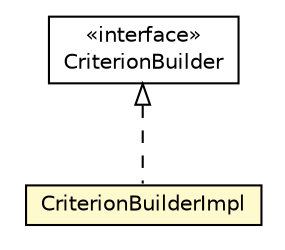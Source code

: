#!/usr/local/bin/dot
#
# Class diagram 
# Generated by UMLGraph version R5_6_6-8-g8d7759 (http://www.umlgraph.org/)
#

digraph G {
	edge [fontname="Helvetica",fontsize=10,labelfontname="Helvetica",labelfontsize=10];
	node [fontname="Helvetica",fontsize=10,shape=plaintext];
	nodesep=0.25;
	ranksep=0.5;
	// org.dayatang.domain.CriterionBuilder
	c33973 [label=<<table title="org.dayatang.domain.CriterionBuilder" border="0" cellborder="1" cellspacing="0" cellpadding="2" port="p" href="../CriterionBuilder.html">
		<tr><td><table border="0" cellspacing="0" cellpadding="1">
<tr><td align="center" balign="center"> &#171;interface&#187; </td></tr>
<tr><td align="center" balign="center"> CriterionBuilder </td></tr>
		</table></td></tr>
		</table>>, URL="../CriterionBuilder.html", fontname="Helvetica", fontcolor="black", fontsize=10.0];
	// org.dayatang.domain.internal.CriterionBuilderImpl
	c34014 [label=<<table title="org.dayatang.domain.internal.CriterionBuilderImpl" border="0" cellborder="1" cellspacing="0" cellpadding="2" port="p" bgcolor="lemonChiffon" href="./CriterionBuilderImpl.html">
		<tr><td><table border="0" cellspacing="0" cellpadding="1">
<tr><td align="center" balign="center"> CriterionBuilderImpl </td></tr>
		</table></td></tr>
		</table>>, URL="./CriterionBuilderImpl.html", fontname="Helvetica", fontcolor="black", fontsize=10.0];
	//org.dayatang.domain.internal.CriterionBuilderImpl implements org.dayatang.domain.CriterionBuilder
	c33973:p -> c34014:p [dir=back,arrowtail=empty,style=dashed];
}

